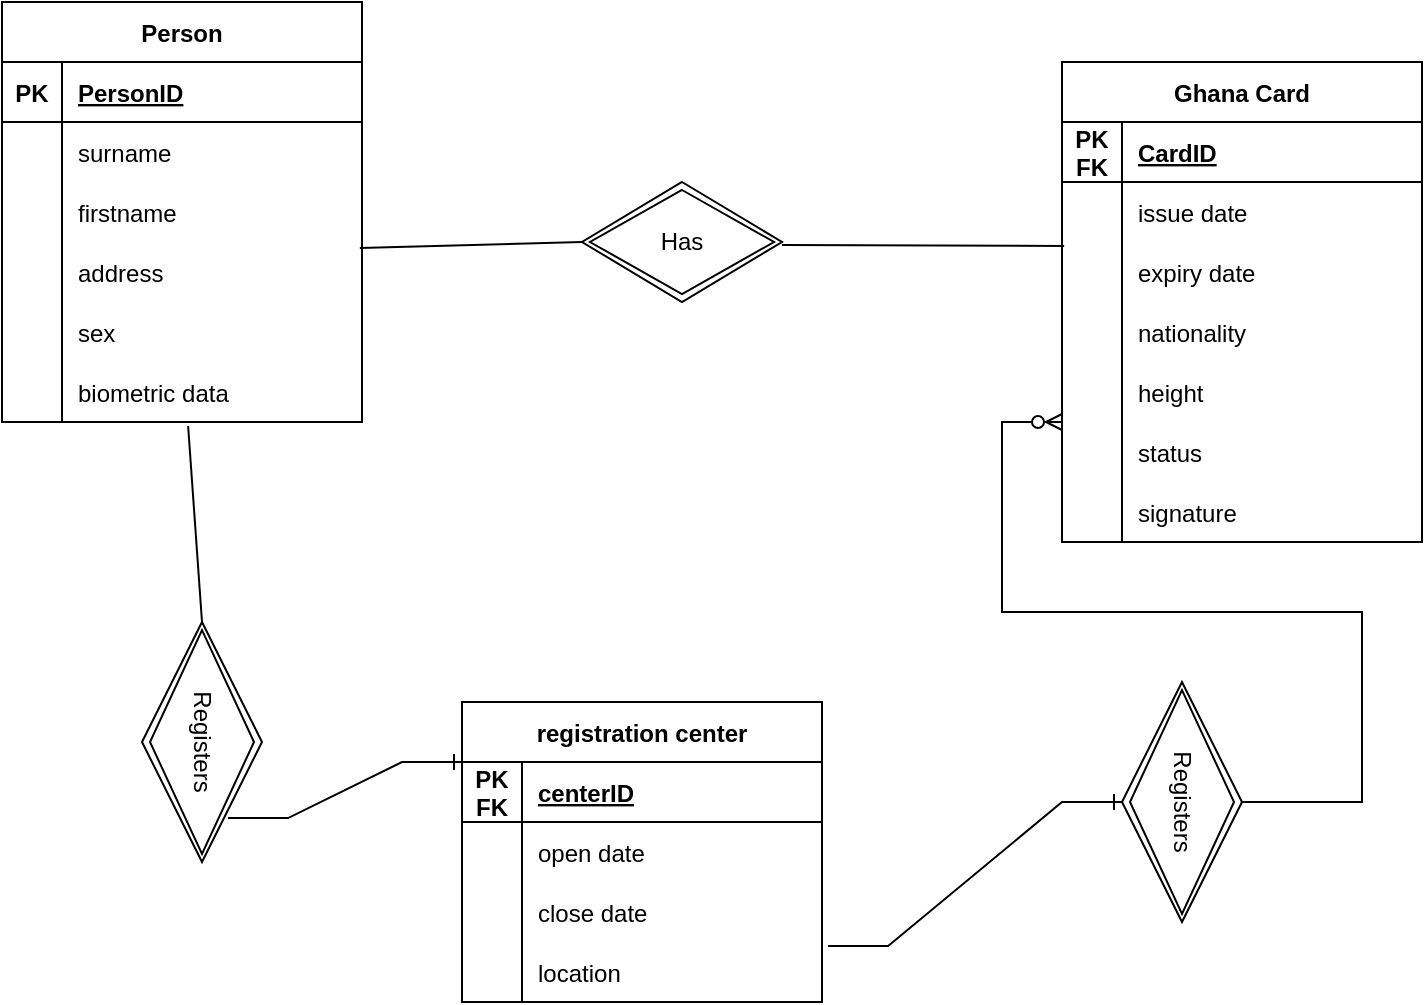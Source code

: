 <mxfile version="20.8.16" type="device"><diagram id="R2lEEEUBdFMjLlhIrx00" name="Page-1"><mxGraphModel dx="1114" dy="664" grid="1" gridSize="10" guides="1" tooltips="1" connect="1" arrows="1" fold="1" page="1" pageScale="1" pageWidth="850" pageHeight="1100" math="0" shadow="0" extFonts="Permanent Marker^https://fonts.googleapis.com/css?family=Permanent+Marker"><root><mxCell id="0"/><mxCell id="1" parent="0"/><mxCell id="6bPsrm9uWHPczMHP4mOH-1" value="Person" style="shape=table;startSize=30;container=1;collapsible=1;childLayout=tableLayout;fixedRows=1;rowLines=0;fontStyle=1;align=center;resizeLast=1;" vertex="1" parent="1"><mxGeometry x="50" y="110" width="180" height="210" as="geometry"/></mxCell><mxCell id="6bPsrm9uWHPczMHP4mOH-2" value="" style="shape=tableRow;horizontal=0;startSize=0;swimlaneHead=0;swimlaneBody=0;fillColor=none;collapsible=0;dropTarget=0;points=[[0,0.5],[1,0.5]];portConstraint=eastwest;top=0;left=0;right=0;bottom=1;" vertex="1" parent="6bPsrm9uWHPczMHP4mOH-1"><mxGeometry y="30" width="180" height="30" as="geometry"/></mxCell><mxCell id="6bPsrm9uWHPczMHP4mOH-3" value="PK" style="shape=partialRectangle;connectable=0;fillColor=none;top=0;left=0;bottom=0;right=0;fontStyle=1;overflow=hidden;" vertex="1" parent="6bPsrm9uWHPczMHP4mOH-2"><mxGeometry width="30" height="30" as="geometry"><mxRectangle width="30" height="30" as="alternateBounds"/></mxGeometry></mxCell><mxCell id="6bPsrm9uWHPczMHP4mOH-4" value="PersonID" style="shape=partialRectangle;connectable=0;fillColor=none;top=0;left=0;bottom=0;right=0;align=left;spacingLeft=6;fontStyle=5;overflow=hidden;" vertex="1" parent="6bPsrm9uWHPczMHP4mOH-2"><mxGeometry x="30" width="150" height="30" as="geometry"><mxRectangle width="150" height="30" as="alternateBounds"/></mxGeometry></mxCell><mxCell id="6bPsrm9uWHPczMHP4mOH-5" value="" style="shape=tableRow;horizontal=0;startSize=0;swimlaneHead=0;swimlaneBody=0;fillColor=none;collapsible=0;dropTarget=0;points=[[0,0.5],[1,0.5]];portConstraint=eastwest;top=0;left=0;right=0;bottom=0;" vertex="1" parent="6bPsrm9uWHPczMHP4mOH-1"><mxGeometry y="60" width="180" height="30" as="geometry"/></mxCell><mxCell id="6bPsrm9uWHPczMHP4mOH-6" value="" style="shape=partialRectangle;connectable=0;fillColor=none;top=0;left=0;bottom=0;right=0;editable=1;overflow=hidden;" vertex="1" parent="6bPsrm9uWHPczMHP4mOH-5"><mxGeometry width="30" height="30" as="geometry"><mxRectangle width="30" height="30" as="alternateBounds"/></mxGeometry></mxCell><mxCell id="6bPsrm9uWHPczMHP4mOH-7" value="surname" style="shape=partialRectangle;connectable=0;fillColor=none;top=0;left=0;bottom=0;right=0;align=left;spacingLeft=6;overflow=hidden;" vertex="1" parent="6bPsrm9uWHPczMHP4mOH-5"><mxGeometry x="30" width="150" height="30" as="geometry"><mxRectangle width="150" height="30" as="alternateBounds"/></mxGeometry></mxCell><mxCell id="6bPsrm9uWHPczMHP4mOH-8" value="" style="shape=tableRow;horizontal=0;startSize=0;swimlaneHead=0;swimlaneBody=0;fillColor=none;collapsible=0;dropTarget=0;points=[[0,0.5],[1,0.5]];portConstraint=eastwest;top=0;left=0;right=0;bottom=0;" vertex="1" parent="6bPsrm9uWHPczMHP4mOH-1"><mxGeometry y="90" width="180" height="30" as="geometry"/></mxCell><mxCell id="6bPsrm9uWHPczMHP4mOH-9" value="" style="shape=partialRectangle;connectable=0;fillColor=none;top=0;left=0;bottom=0;right=0;editable=1;overflow=hidden;" vertex="1" parent="6bPsrm9uWHPczMHP4mOH-8"><mxGeometry width="30" height="30" as="geometry"><mxRectangle width="30" height="30" as="alternateBounds"/></mxGeometry></mxCell><mxCell id="6bPsrm9uWHPczMHP4mOH-10" value="firstname" style="shape=partialRectangle;connectable=0;fillColor=none;top=0;left=0;bottom=0;right=0;align=left;spacingLeft=6;overflow=hidden;" vertex="1" parent="6bPsrm9uWHPczMHP4mOH-8"><mxGeometry x="30" width="150" height="30" as="geometry"><mxRectangle width="150" height="30" as="alternateBounds"/></mxGeometry></mxCell><mxCell id="6bPsrm9uWHPczMHP4mOH-11" value="" style="shape=tableRow;horizontal=0;startSize=0;swimlaneHead=0;swimlaneBody=0;fillColor=none;collapsible=0;dropTarget=0;points=[[0,0.5],[1,0.5]];portConstraint=eastwest;top=0;left=0;right=0;bottom=0;" vertex="1" parent="6bPsrm9uWHPczMHP4mOH-1"><mxGeometry y="120" width="180" height="30" as="geometry"/></mxCell><mxCell id="6bPsrm9uWHPczMHP4mOH-12" value="" style="shape=partialRectangle;connectable=0;fillColor=none;top=0;left=0;bottom=0;right=0;editable=1;overflow=hidden;" vertex="1" parent="6bPsrm9uWHPczMHP4mOH-11"><mxGeometry width="30" height="30" as="geometry"><mxRectangle width="30" height="30" as="alternateBounds"/></mxGeometry></mxCell><mxCell id="6bPsrm9uWHPczMHP4mOH-13" value="address" style="shape=partialRectangle;connectable=0;fillColor=none;top=0;left=0;bottom=0;right=0;align=left;spacingLeft=6;overflow=hidden;" vertex="1" parent="6bPsrm9uWHPczMHP4mOH-11"><mxGeometry x="30" width="150" height="30" as="geometry"><mxRectangle width="150" height="30" as="alternateBounds"/></mxGeometry></mxCell><mxCell id="6bPsrm9uWHPczMHP4mOH-14" value="" style="shape=tableRow;horizontal=0;startSize=0;swimlaneHead=0;swimlaneBody=0;fillColor=none;collapsible=0;dropTarget=0;points=[[0,0.5],[1,0.5]];portConstraint=eastwest;top=0;left=0;right=0;bottom=0;" vertex="1" parent="6bPsrm9uWHPczMHP4mOH-1"><mxGeometry y="150" width="180" height="30" as="geometry"/></mxCell><mxCell id="6bPsrm9uWHPczMHP4mOH-15" value="" style="shape=partialRectangle;connectable=0;fillColor=none;top=0;left=0;bottom=0;right=0;editable=1;overflow=hidden;" vertex="1" parent="6bPsrm9uWHPczMHP4mOH-14"><mxGeometry width="30" height="30" as="geometry"><mxRectangle width="30" height="30" as="alternateBounds"/></mxGeometry></mxCell><mxCell id="6bPsrm9uWHPczMHP4mOH-16" value="sex" style="shape=partialRectangle;connectable=0;fillColor=none;top=0;left=0;bottom=0;right=0;align=left;spacingLeft=6;overflow=hidden;" vertex="1" parent="6bPsrm9uWHPczMHP4mOH-14"><mxGeometry x="30" width="150" height="30" as="geometry"><mxRectangle width="150" height="30" as="alternateBounds"/></mxGeometry></mxCell><mxCell id="6bPsrm9uWHPczMHP4mOH-17" value="" style="shape=tableRow;horizontal=0;startSize=0;swimlaneHead=0;swimlaneBody=0;fillColor=none;collapsible=0;dropTarget=0;points=[[0,0.5],[1,0.5]];portConstraint=eastwest;top=0;left=0;right=0;bottom=0;" vertex="1" parent="6bPsrm9uWHPczMHP4mOH-1"><mxGeometry y="180" width="180" height="30" as="geometry"/></mxCell><mxCell id="6bPsrm9uWHPczMHP4mOH-18" value="" style="shape=partialRectangle;connectable=0;fillColor=none;top=0;left=0;bottom=0;right=0;editable=1;overflow=hidden;" vertex="1" parent="6bPsrm9uWHPczMHP4mOH-17"><mxGeometry width="30" height="30" as="geometry"><mxRectangle width="30" height="30" as="alternateBounds"/></mxGeometry></mxCell><mxCell id="6bPsrm9uWHPczMHP4mOH-19" value="biometric data" style="shape=partialRectangle;connectable=0;fillColor=none;top=0;left=0;bottom=0;right=0;align=left;spacingLeft=6;overflow=hidden;" vertex="1" parent="6bPsrm9uWHPczMHP4mOH-17"><mxGeometry x="30" width="150" height="30" as="geometry"><mxRectangle width="150" height="30" as="alternateBounds"/></mxGeometry></mxCell><mxCell id="6bPsrm9uWHPczMHP4mOH-20" value="Ghana Card" style="shape=table;startSize=30;container=1;collapsible=1;childLayout=tableLayout;fixedRows=1;rowLines=0;fontStyle=1;align=center;resizeLast=1;" vertex="1" parent="1"><mxGeometry x="580" y="140" width="180" height="240" as="geometry"/></mxCell><mxCell id="6bPsrm9uWHPczMHP4mOH-21" value="" style="shape=tableRow;horizontal=0;startSize=0;swimlaneHead=0;swimlaneBody=0;fillColor=none;collapsible=0;dropTarget=0;points=[[0,0.5],[1,0.5]];portConstraint=eastwest;top=0;left=0;right=0;bottom=1;" vertex="1" parent="6bPsrm9uWHPczMHP4mOH-20"><mxGeometry y="30" width="180" height="30" as="geometry"/></mxCell><mxCell id="6bPsrm9uWHPczMHP4mOH-22" value="PK&#10;FK" style="shape=partialRectangle;connectable=0;fillColor=none;top=0;left=0;bottom=0;right=0;fontStyle=1;overflow=hidden;" vertex="1" parent="6bPsrm9uWHPczMHP4mOH-21"><mxGeometry width="30" height="30" as="geometry"><mxRectangle width="30" height="30" as="alternateBounds"/></mxGeometry></mxCell><mxCell id="6bPsrm9uWHPczMHP4mOH-23" value="CardID" style="shape=partialRectangle;connectable=0;fillColor=none;top=0;left=0;bottom=0;right=0;align=left;spacingLeft=6;fontStyle=5;overflow=hidden;" vertex="1" parent="6bPsrm9uWHPczMHP4mOH-21"><mxGeometry x="30" width="150" height="30" as="geometry"><mxRectangle width="150" height="30" as="alternateBounds"/></mxGeometry></mxCell><mxCell id="6bPsrm9uWHPczMHP4mOH-24" value="" style="shape=tableRow;horizontal=0;startSize=0;swimlaneHead=0;swimlaneBody=0;fillColor=none;collapsible=0;dropTarget=0;points=[[0,0.5],[1,0.5]];portConstraint=eastwest;top=0;left=0;right=0;bottom=0;" vertex="1" parent="6bPsrm9uWHPczMHP4mOH-20"><mxGeometry y="60" width="180" height="30" as="geometry"/></mxCell><mxCell id="6bPsrm9uWHPczMHP4mOH-25" value="" style="shape=partialRectangle;connectable=0;fillColor=none;top=0;left=0;bottom=0;right=0;editable=1;overflow=hidden;" vertex="1" parent="6bPsrm9uWHPczMHP4mOH-24"><mxGeometry width="30" height="30" as="geometry"><mxRectangle width="30" height="30" as="alternateBounds"/></mxGeometry></mxCell><mxCell id="6bPsrm9uWHPczMHP4mOH-26" value="issue date" style="shape=partialRectangle;connectable=0;fillColor=none;top=0;left=0;bottom=0;right=0;align=left;spacingLeft=6;overflow=hidden;" vertex="1" parent="6bPsrm9uWHPczMHP4mOH-24"><mxGeometry x="30" width="150" height="30" as="geometry"><mxRectangle width="150" height="30" as="alternateBounds"/></mxGeometry></mxCell><mxCell id="6bPsrm9uWHPczMHP4mOH-27" value="" style="shape=tableRow;horizontal=0;startSize=0;swimlaneHead=0;swimlaneBody=0;fillColor=none;collapsible=0;dropTarget=0;points=[[0,0.5],[1,0.5]];portConstraint=eastwest;top=0;left=0;right=0;bottom=0;" vertex="1" parent="6bPsrm9uWHPczMHP4mOH-20"><mxGeometry y="90" width="180" height="30" as="geometry"/></mxCell><mxCell id="6bPsrm9uWHPczMHP4mOH-28" value="" style="shape=partialRectangle;connectable=0;fillColor=none;top=0;left=0;bottom=0;right=0;editable=1;overflow=hidden;" vertex="1" parent="6bPsrm9uWHPczMHP4mOH-27"><mxGeometry width="30" height="30" as="geometry"><mxRectangle width="30" height="30" as="alternateBounds"/></mxGeometry></mxCell><mxCell id="6bPsrm9uWHPczMHP4mOH-29" value="expiry date" style="shape=partialRectangle;connectable=0;fillColor=none;top=0;left=0;bottom=0;right=0;align=left;spacingLeft=6;overflow=hidden;" vertex="1" parent="6bPsrm9uWHPczMHP4mOH-27"><mxGeometry x="30" width="150" height="30" as="geometry"><mxRectangle width="150" height="30" as="alternateBounds"/></mxGeometry></mxCell><mxCell id="6bPsrm9uWHPczMHP4mOH-30" value="" style="shape=tableRow;horizontal=0;startSize=0;swimlaneHead=0;swimlaneBody=0;fillColor=none;collapsible=0;dropTarget=0;points=[[0,0.5],[1,0.5]];portConstraint=eastwest;top=0;left=0;right=0;bottom=0;" vertex="1" parent="6bPsrm9uWHPczMHP4mOH-20"><mxGeometry y="120" width="180" height="30" as="geometry"/></mxCell><mxCell id="6bPsrm9uWHPczMHP4mOH-31" value="" style="shape=partialRectangle;connectable=0;fillColor=none;top=0;left=0;bottom=0;right=0;editable=1;overflow=hidden;" vertex="1" parent="6bPsrm9uWHPczMHP4mOH-30"><mxGeometry width="30" height="30" as="geometry"><mxRectangle width="30" height="30" as="alternateBounds"/></mxGeometry></mxCell><mxCell id="6bPsrm9uWHPczMHP4mOH-32" value="nationality" style="shape=partialRectangle;connectable=0;fillColor=none;top=0;left=0;bottom=0;right=0;align=left;spacingLeft=6;overflow=hidden;" vertex="1" parent="6bPsrm9uWHPczMHP4mOH-30"><mxGeometry x="30" width="150" height="30" as="geometry"><mxRectangle width="150" height="30" as="alternateBounds"/></mxGeometry></mxCell><mxCell id="6bPsrm9uWHPczMHP4mOH-33" value="" style="shape=tableRow;horizontal=0;startSize=0;swimlaneHead=0;swimlaneBody=0;fillColor=none;collapsible=0;dropTarget=0;points=[[0,0.5],[1,0.5]];portConstraint=eastwest;top=0;left=0;right=0;bottom=0;" vertex="1" parent="6bPsrm9uWHPczMHP4mOH-20"><mxGeometry y="150" width="180" height="30" as="geometry"/></mxCell><mxCell id="6bPsrm9uWHPczMHP4mOH-34" value="" style="shape=partialRectangle;connectable=0;fillColor=none;top=0;left=0;bottom=0;right=0;editable=1;overflow=hidden;" vertex="1" parent="6bPsrm9uWHPczMHP4mOH-33"><mxGeometry width="30" height="30" as="geometry"><mxRectangle width="30" height="30" as="alternateBounds"/></mxGeometry></mxCell><mxCell id="6bPsrm9uWHPczMHP4mOH-35" value="height" style="shape=partialRectangle;connectable=0;fillColor=none;top=0;left=0;bottom=0;right=0;align=left;spacingLeft=6;overflow=hidden;" vertex="1" parent="6bPsrm9uWHPczMHP4mOH-33"><mxGeometry x="30" width="150" height="30" as="geometry"><mxRectangle width="150" height="30" as="alternateBounds"/></mxGeometry></mxCell><mxCell id="6bPsrm9uWHPczMHP4mOH-36" value="" style="shape=tableRow;horizontal=0;startSize=0;swimlaneHead=0;swimlaneBody=0;fillColor=none;collapsible=0;dropTarget=0;points=[[0,0.5],[1,0.5]];portConstraint=eastwest;top=0;left=0;right=0;bottom=0;" vertex="1" parent="6bPsrm9uWHPczMHP4mOH-20"><mxGeometry y="180" width="180" height="30" as="geometry"/></mxCell><mxCell id="6bPsrm9uWHPczMHP4mOH-37" value="" style="shape=partialRectangle;connectable=0;fillColor=none;top=0;left=0;bottom=0;right=0;editable=1;overflow=hidden;" vertex="1" parent="6bPsrm9uWHPczMHP4mOH-36"><mxGeometry width="30" height="30" as="geometry"><mxRectangle width="30" height="30" as="alternateBounds"/></mxGeometry></mxCell><mxCell id="6bPsrm9uWHPczMHP4mOH-38" value="status" style="shape=partialRectangle;connectable=0;fillColor=none;top=0;left=0;bottom=0;right=0;align=left;spacingLeft=6;overflow=hidden;" vertex="1" parent="6bPsrm9uWHPczMHP4mOH-36"><mxGeometry x="30" width="150" height="30" as="geometry"><mxRectangle width="150" height="30" as="alternateBounds"/></mxGeometry></mxCell><mxCell id="6bPsrm9uWHPczMHP4mOH-45" value="" style="shape=tableRow;horizontal=0;startSize=0;swimlaneHead=0;swimlaneBody=0;fillColor=none;collapsible=0;dropTarget=0;points=[[0,0.5],[1,0.5]];portConstraint=eastwest;top=0;left=0;right=0;bottom=0;" vertex="1" parent="6bPsrm9uWHPczMHP4mOH-20"><mxGeometry y="210" width="180" height="30" as="geometry"/></mxCell><mxCell id="6bPsrm9uWHPczMHP4mOH-46" value="" style="shape=partialRectangle;connectable=0;fillColor=none;top=0;left=0;bottom=0;right=0;editable=1;overflow=hidden;" vertex="1" parent="6bPsrm9uWHPczMHP4mOH-45"><mxGeometry width="30" height="30" as="geometry"><mxRectangle width="30" height="30" as="alternateBounds"/></mxGeometry></mxCell><mxCell id="6bPsrm9uWHPczMHP4mOH-47" value="signature" style="shape=partialRectangle;connectable=0;fillColor=none;top=0;left=0;bottom=0;right=0;align=left;spacingLeft=6;overflow=hidden;" vertex="1" parent="6bPsrm9uWHPczMHP4mOH-45"><mxGeometry x="30" width="150" height="30" as="geometry"><mxRectangle width="150" height="30" as="alternateBounds"/></mxGeometry></mxCell><mxCell id="6bPsrm9uWHPczMHP4mOH-48" value="registration center" style="shape=table;startSize=30;container=1;collapsible=1;childLayout=tableLayout;fixedRows=1;rowLines=0;fontStyle=1;align=center;resizeLast=1;" vertex="1" parent="1"><mxGeometry x="280" y="460" width="180" height="150" as="geometry"/></mxCell><mxCell id="6bPsrm9uWHPczMHP4mOH-49" value="" style="shape=tableRow;horizontal=0;startSize=0;swimlaneHead=0;swimlaneBody=0;fillColor=none;collapsible=0;dropTarget=0;points=[[0,0.5],[1,0.5]];portConstraint=eastwest;top=0;left=0;right=0;bottom=1;" vertex="1" parent="6bPsrm9uWHPczMHP4mOH-48"><mxGeometry y="30" width="180" height="30" as="geometry"/></mxCell><mxCell id="6bPsrm9uWHPczMHP4mOH-50" value="PK&#10;FK" style="shape=partialRectangle;connectable=0;fillColor=none;top=0;left=0;bottom=0;right=0;fontStyle=1;overflow=hidden;" vertex="1" parent="6bPsrm9uWHPczMHP4mOH-49"><mxGeometry width="30" height="30" as="geometry"><mxRectangle width="30" height="30" as="alternateBounds"/></mxGeometry></mxCell><mxCell id="6bPsrm9uWHPczMHP4mOH-51" value="centerID" style="shape=partialRectangle;connectable=0;fillColor=none;top=0;left=0;bottom=0;right=0;align=left;spacingLeft=6;fontStyle=5;overflow=hidden;" vertex="1" parent="6bPsrm9uWHPczMHP4mOH-49"><mxGeometry x="30" width="150" height="30" as="geometry"><mxRectangle width="150" height="30" as="alternateBounds"/></mxGeometry></mxCell><mxCell id="6bPsrm9uWHPczMHP4mOH-52" value="" style="shape=tableRow;horizontal=0;startSize=0;swimlaneHead=0;swimlaneBody=0;fillColor=none;collapsible=0;dropTarget=0;points=[[0,0.5],[1,0.5]];portConstraint=eastwest;top=0;left=0;right=0;bottom=0;" vertex="1" parent="6bPsrm9uWHPczMHP4mOH-48"><mxGeometry y="60" width="180" height="30" as="geometry"/></mxCell><mxCell id="6bPsrm9uWHPczMHP4mOH-53" value="" style="shape=partialRectangle;connectable=0;fillColor=none;top=0;left=0;bottom=0;right=0;editable=1;overflow=hidden;" vertex="1" parent="6bPsrm9uWHPczMHP4mOH-52"><mxGeometry width="30" height="30" as="geometry"><mxRectangle width="30" height="30" as="alternateBounds"/></mxGeometry></mxCell><mxCell id="6bPsrm9uWHPczMHP4mOH-54" value="open date" style="shape=partialRectangle;connectable=0;fillColor=none;top=0;left=0;bottom=0;right=0;align=left;spacingLeft=6;overflow=hidden;" vertex="1" parent="6bPsrm9uWHPczMHP4mOH-52"><mxGeometry x="30" width="150" height="30" as="geometry"><mxRectangle width="150" height="30" as="alternateBounds"/></mxGeometry></mxCell><mxCell id="6bPsrm9uWHPczMHP4mOH-55" value="" style="shape=tableRow;horizontal=0;startSize=0;swimlaneHead=0;swimlaneBody=0;fillColor=none;collapsible=0;dropTarget=0;points=[[0,0.5],[1,0.5]];portConstraint=eastwest;top=0;left=0;right=0;bottom=0;" vertex="1" parent="6bPsrm9uWHPczMHP4mOH-48"><mxGeometry y="90" width="180" height="30" as="geometry"/></mxCell><mxCell id="6bPsrm9uWHPczMHP4mOH-56" value="" style="shape=partialRectangle;connectable=0;fillColor=none;top=0;left=0;bottom=0;right=0;editable=1;overflow=hidden;" vertex="1" parent="6bPsrm9uWHPczMHP4mOH-55"><mxGeometry width="30" height="30" as="geometry"><mxRectangle width="30" height="30" as="alternateBounds"/></mxGeometry></mxCell><mxCell id="6bPsrm9uWHPczMHP4mOH-57" value="close date" style="shape=partialRectangle;connectable=0;fillColor=none;top=0;left=0;bottom=0;right=0;align=left;spacingLeft=6;overflow=hidden;" vertex="1" parent="6bPsrm9uWHPczMHP4mOH-55"><mxGeometry x="30" width="150" height="30" as="geometry"><mxRectangle width="150" height="30" as="alternateBounds"/></mxGeometry></mxCell><mxCell id="6bPsrm9uWHPczMHP4mOH-58" value="" style="shape=tableRow;horizontal=0;startSize=0;swimlaneHead=0;swimlaneBody=0;fillColor=none;collapsible=0;dropTarget=0;points=[[0,0.5],[1,0.5]];portConstraint=eastwest;top=0;left=0;right=0;bottom=0;" vertex="1" parent="6bPsrm9uWHPczMHP4mOH-48"><mxGeometry y="120" width="180" height="30" as="geometry"/></mxCell><mxCell id="6bPsrm9uWHPczMHP4mOH-59" value="" style="shape=partialRectangle;connectable=0;fillColor=none;top=0;left=0;bottom=0;right=0;editable=1;overflow=hidden;" vertex="1" parent="6bPsrm9uWHPczMHP4mOH-58"><mxGeometry width="30" height="30" as="geometry"><mxRectangle width="30" height="30" as="alternateBounds"/></mxGeometry></mxCell><mxCell id="6bPsrm9uWHPczMHP4mOH-60" value="location" style="shape=partialRectangle;connectable=0;fillColor=none;top=0;left=0;bottom=0;right=0;align=left;spacingLeft=6;overflow=hidden;" vertex="1" parent="6bPsrm9uWHPczMHP4mOH-58"><mxGeometry x="30" width="150" height="30" as="geometry"><mxRectangle width="150" height="30" as="alternateBounds"/></mxGeometry></mxCell><mxCell id="6bPsrm9uWHPczMHP4mOH-61" value="Has" style="shape=rhombus;double=1;perimeter=rhombusPerimeter;whiteSpace=wrap;html=1;align=center;" vertex="1" parent="1"><mxGeometry x="340" y="200" width="100" height="60" as="geometry"/></mxCell><mxCell id="6bPsrm9uWHPczMHP4mOH-62" value="" style="endArrow=none;html=1;rounded=0;entryX=0;entryY=0.5;entryDx=0;entryDy=0;exitX=0.994;exitY=0.1;exitDx=0;exitDy=0;exitPerimeter=0;" edge="1" parent="1" source="6bPsrm9uWHPczMHP4mOH-11" target="6bPsrm9uWHPczMHP4mOH-61"><mxGeometry relative="1" as="geometry"><mxPoint x="250" y="229.5" as="sourcePoint"/><mxPoint x="320" y="229.5" as="targetPoint"/></mxGeometry></mxCell><mxCell id="6bPsrm9uWHPczMHP4mOH-63" value="" style="endArrow=none;html=1;rounded=0;entryX=0.006;entryY=0.067;entryDx=0;entryDy=0;exitX=0.994;exitY=0.1;exitDx=0;exitDy=0;exitPerimeter=0;entryPerimeter=0;" edge="1" parent="1" target="6bPsrm9uWHPczMHP4mOH-27"><mxGeometry relative="1" as="geometry"><mxPoint x="440.0" y="231.5" as="sourcePoint"/><mxPoint x="551.08" y="228.5" as="targetPoint"/></mxGeometry></mxCell><mxCell id="6bPsrm9uWHPczMHP4mOH-64" value="Registers" style="shape=rhombus;double=1;perimeter=rhombusPerimeter;whiteSpace=wrap;html=1;align=center;rotation=90;" vertex="1" parent="1"><mxGeometry x="90" y="450" width="120" height="60" as="geometry"/></mxCell><mxCell id="6bPsrm9uWHPczMHP4mOH-69" value="Registers" style="shape=rhombus;double=1;perimeter=rhombusPerimeter;whiteSpace=wrap;html=1;align=center;rotation=90;" vertex="1" parent="1"><mxGeometry x="580" y="480" width="120" height="60" as="geometry"/></mxCell><mxCell id="6bPsrm9uWHPczMHP4mOH-71" value="" style="edgeStyle=entityRelationEdgeStyle;fontSize=12;html=1;endArrow=ERzeroToMany;endFill=1;rounded=0;" edge="1" parent="1" source="6bPsrm9uWHPczMHP4mOH-69"><mxGeometry width="100" height="100" relative="1" as="geometry"><mxPoint x="480" y="420" as="sourcePoint"/><mxPoint x="580" y="320" as="targetPoint"/></mxGeometry></mxCell><mxCell id="6bPsrm9uWHPczMHP4mOH-73" value="" style="edgeStyle=entityRelationEdgeStyle;fontSize=12;html=1;endArrow=ERone;endFill=1;rounded=0;exitX=1.017;exitY=0.067;exitDx=0;exitDy=0;exitPerimeter=0;" edge="1" parent="1" source="6bPsrm9uWHPczMHP4mOH-58"><mxGeometry width="100" height="100" relative="1" as="geometry"><mxPoint x="510" y="610" as="sourcePoint"/><mxPoint x="610" y="510" as="targetPoint"/></mxGeometry></mxCell><mxCell id="6bPsrm9uWHPczMHP4mOH-74" value="" style="edgeStyle=entityRelationEdgeStyle;fontSize=12;html=1;endArrow=ERone;endFill=1;rounded=0;exitX=0.817;exitY=0.283;exitDx=0;exitDy=0;exitPerimeter=0;" edge="1" parent="1" source="6bPsrm9uWHPczMHP4mOH-64"><mxGeometry width="100" height="100" relative="1" as="geometry"><mxPoint x="133.06" y="562.01" as="sourcePoint"/><mxPoint x="280" y="490" as="targetPoint"/></mxGeometry></mxCell><mxCell id="6bPsrm9uWHPczMHP4mOH-82" value="" style="endArrow=none;html=1;rounded=0;exitX=0;exitY=0.5;exitDx=0;exitDy=0;entryX=0.517;entryY=1.067;entryDx=0;entryDy=0;entryPerimeter=0;" edge="1" parent="1" source="6bPsrm9uWHPczMHP4mOH-64" target="6bPsrm9uWHPczMHP4mOH-17"><mxGeometry width="50" height="50" relative="1" as="geometry"><mxPoint x="90" y="400" as="sourcePoint"/><mxPoint x="190" y="350" as="targetPoint"/><Array as="points"/></mxGeometry></mxCell></root></mxGraphModel></diagram></mxfile>